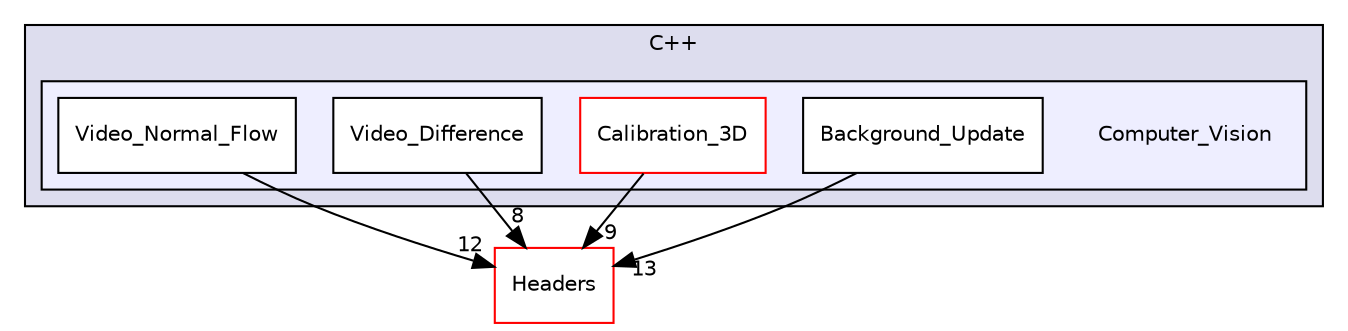 digraph "Computer_Vision" {
  compound=true
  node [ fontsize="10", fontname="Helvetica"];
  edge [ labelfontsize="10", labelfontname="Helvetica"];
  subgraph clusterdir_a18362ea1cb878d54e49c72fda0e3b4b {
    graph [ bgcolor="#ddddee", pencolor="black", label="C++" fontname="Helvetica", fontsize="10", URL="dir_a18362ea1cb878d54e49c72fda0e3b4b.html"]
  subgraph clusterdir_21b28993aa822acbd06c1c4b8b6cc9c8 {
    graph [ bgcolor="#eeeeff", pencolor="black", label="" URL="dir_21b28993aa822acbd06c1c4b8b6cc9c8.html"];
    dir_21b28993aa822acbd06c1c4b8b6cc9c8 [shape=plaintext label="Computer_Vision"];
    dir_f8424a542a402eb688cc2bd8f3b15b9f [shape=box label="Background_Update" color="black" fillcolor="white" style="filled" URL="dir_f8424a542a402eb688cc2bd8f3b15b9f.html"];
    dir_dbaccf0689bd873db3ae0e642db66ecd [shape=box label="Calibration_3D" color="red" fillcolor="white" style="filled" URL="dir_dbaccf0689bd873db3ae0e642db66ecd.html"];
    dir_fcd9d44594ca8ae4b211bab07f1fd119 [shape=box label="Video_Difference" color="black" fillcolor="white" style="filled" URL="dir_fcd9d44594ca8ae4b211bab07f1fd119.html"];
    dir_83d76161f976c30941942fad85cc3dff [shape=box label="Video_Normal_Flow" color="black" fillcolor="white" style="filled" URL="dir_83d76161f976c30941942fad85cc3dff.html"];
  }
  }
  dir_3ed09e8ce6640af79318ee4a8db1ede0 [shape=box label="Headers" fillcolor="white" style="filled" color="red" URL="dir_3ed09e8ce6640af79318ee4a8db1ede0.html"];
  dir_83d76161f976c30941942fad85cc3dff->dir_3ed09e8ce6640af79318ee4a8db1ede0 [headlabel="12", labeldistance=1.5 headhref="dir_000072_000008.html"];
  dir_dbaccf0689bd873db3ae0e642db66ecd->dir_3ed09e8ce6640af79318ee4a8db1ede0 [headlabel="9", labeldistance=1.5 headhref="dir_000027_000008.html"];
  dir_fcd9d44594ca8ae4b211bab07f1fd119->dir_3ed09e8ce6640af79318ee4a8db1ede0 [headlabel="8", labeldistance=1.5 headhref="dir_000070_000008.html"];
  dir_f8424a542a402eb688cc2bd8f3b15b9f->dir_3ed09e8ce6640af79318ee4a8db1ede0 [headlabel="13", labeldistance=1.5 headhref="dir_000015_000008.html"];
}
